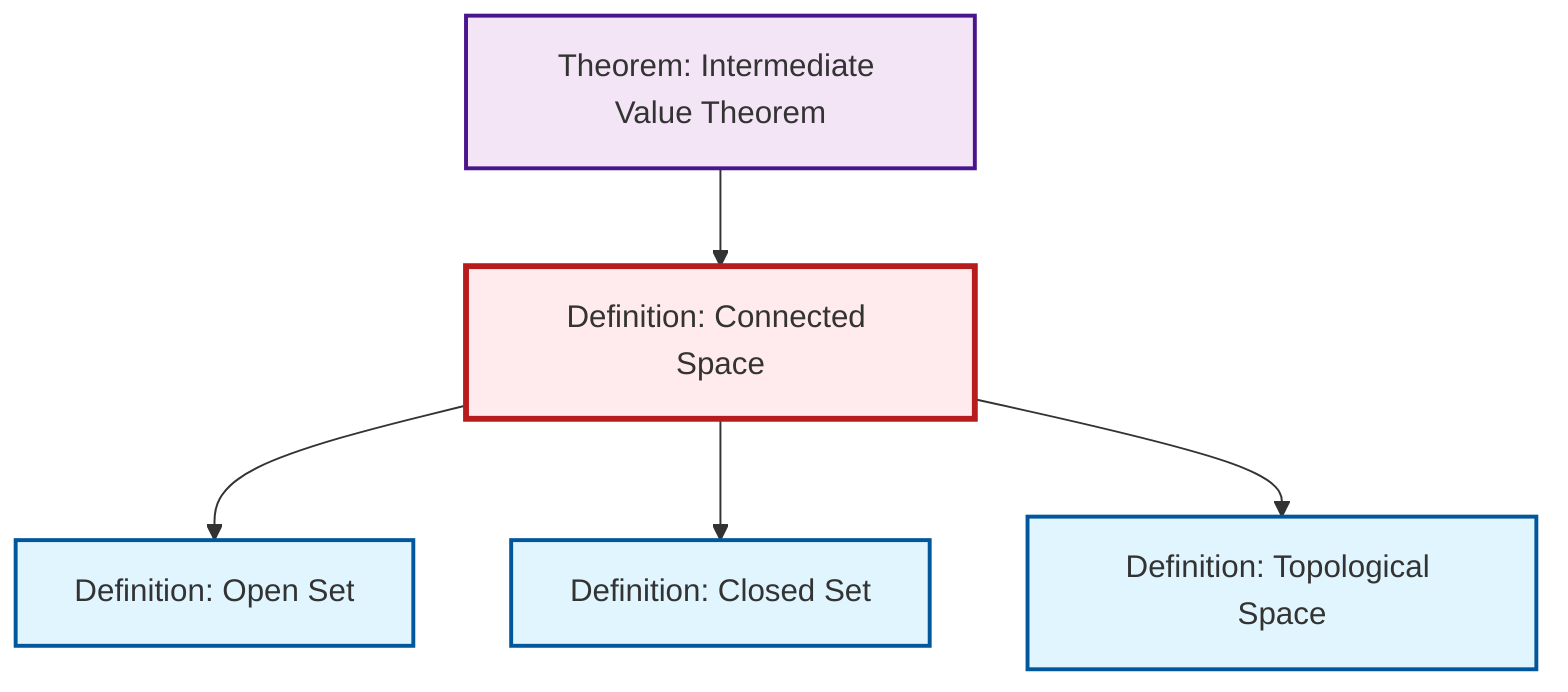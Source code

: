 graph TD
    classDef definition fill:#e1f5fe,stroke:#01579b,stroke-width:2px
    classDef theorem fill:#f3e5f5,stroke:#4a148c,stroke-width:2px
    classDef axiom fill:#fff3e0,stroke:#e65100,stroke-width:2px
    classDef example fill:#e8f5e9,stroke:#1b5e20,stroke-width:2px
    classDef current fill:#ffebee,stroke:#b71c1c,stroke-width:3px
    def-topological-space["Definition: Topological Space"]:::definition
    def-open-set["Definition: Open Set"]:::definition
    def-connected["Definition: Connected Space"]:::definition
    def-closed-set["Definition: Closed Set"]:::definition
    thm-intermediate-value["Theorem: Intermediate Value Theorem"]:::theorem
    def-connected --> def-open-set
    def-connected --> def-closed-set
    def-connected --> def-topological-space
    thm-intermediate-value --> def-connected
    class def-connected current